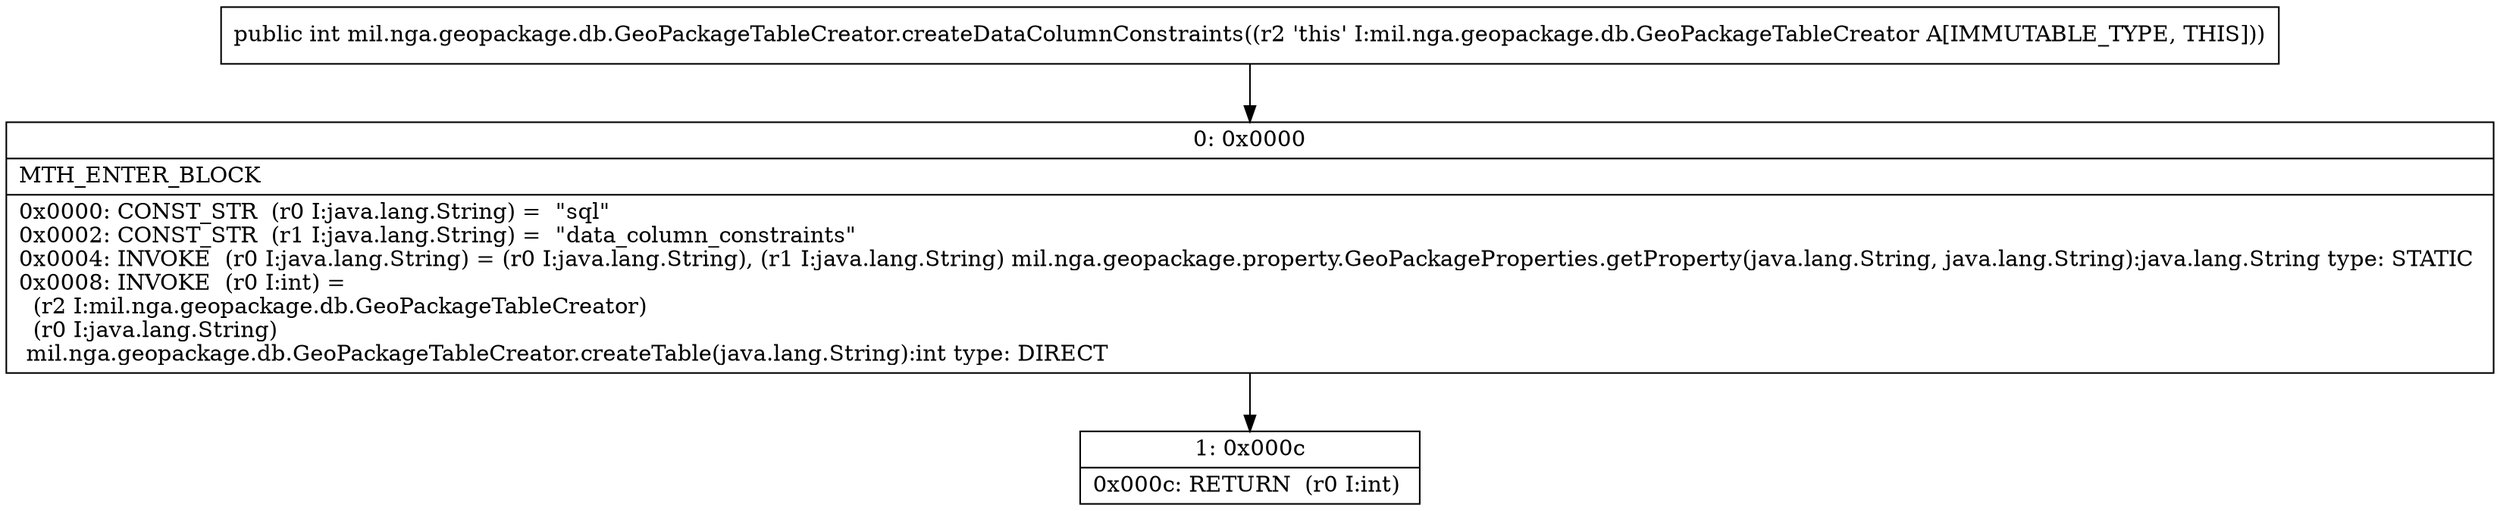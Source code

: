 digraph "CFG formil.nga.geopackage.db.GeoPackageTableCreator.createDataColumnConstraints()I" {
Node_0 [shape=record,label="{0\:\ 0x0000|MTH_ENTER_BLOCK\l|0x0000: CONST_STR  (r0 I:java.lang.String) =  \"sql\" \l0x0002: CONST_STR  (r1 I:java.lang.String) =  \"data_column_constraints\" \l0x0004: INVOKE  (r0 I:java.lang.String) = (r0 I:java.lang.String), (r1 I:java.lang.String) mil.nga.geopackage.property.GeoPackageProperties.getProperty(java.lang.String, java.lang.String):java.lang.String type: STATIC \l0x0008: INVOKE  (r0 I:int) = \l  (r2 I:mil.nga.geopackage.db.GeoPackageTableCreator)\l  (r0 I:java.lang.String)\l mil.nga.geopackage.db.GeoPackageTableCreator.createTable(java.lang.String):int type: DIRECT \l}"];
Node_1 [shape=record,label="{1\:\ 0x000c|0x000c: RETURN  (r0 I:int) \l}"];
MethodNode[shape=record,label="{public int mil.nga.geopackage.db.GeoPackageTableCreator.createDataColumnConstraints((r2 'this' I:mil.nga.geopackage.db.GeoPackageTableCreator A[IMMUTABLE_TYPE, THIS])) }"];
MethodNode -> Node_0;
Node_0 -> Node_1;
}

